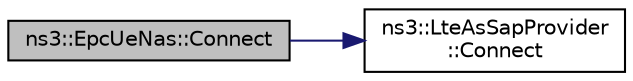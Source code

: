 digraph "ns3::EpcUeNas::Connect"
{
 // LATEX_PDF_SIZE
  edge [fontname="Helvetica",fontsize="10",labelfontname="Helvetica",labelfontsize="10"];
  node [fontname="Helvetica",fontsize="10",shape=record];
  rankdir="LR";
  Node1 [label="ns3::EpcUeNas::Connect",height=0.2,width=0.4,color="black", fillcolor="grey75", style="filled", fontcolor="black",tooltip="Causes NAS to tell AS to go to ACTIVE state."];
  Node1 -> Node2 [color="midnightblue",fontsize="10",style="solid",fontname="Helvetica"];
  Node2 [label="ns3::LteAsSapProvider\l::Connect",height=0.2,width=0.4,color="black", fillcolor="white", style="filled",URL="$classns3_1_1_lte_as_sap_provider.html#aaaa9d78bc191b89ba8afa323baca67b0",tooltip="Tell the RRC entity to enter Connected mode."];
}
